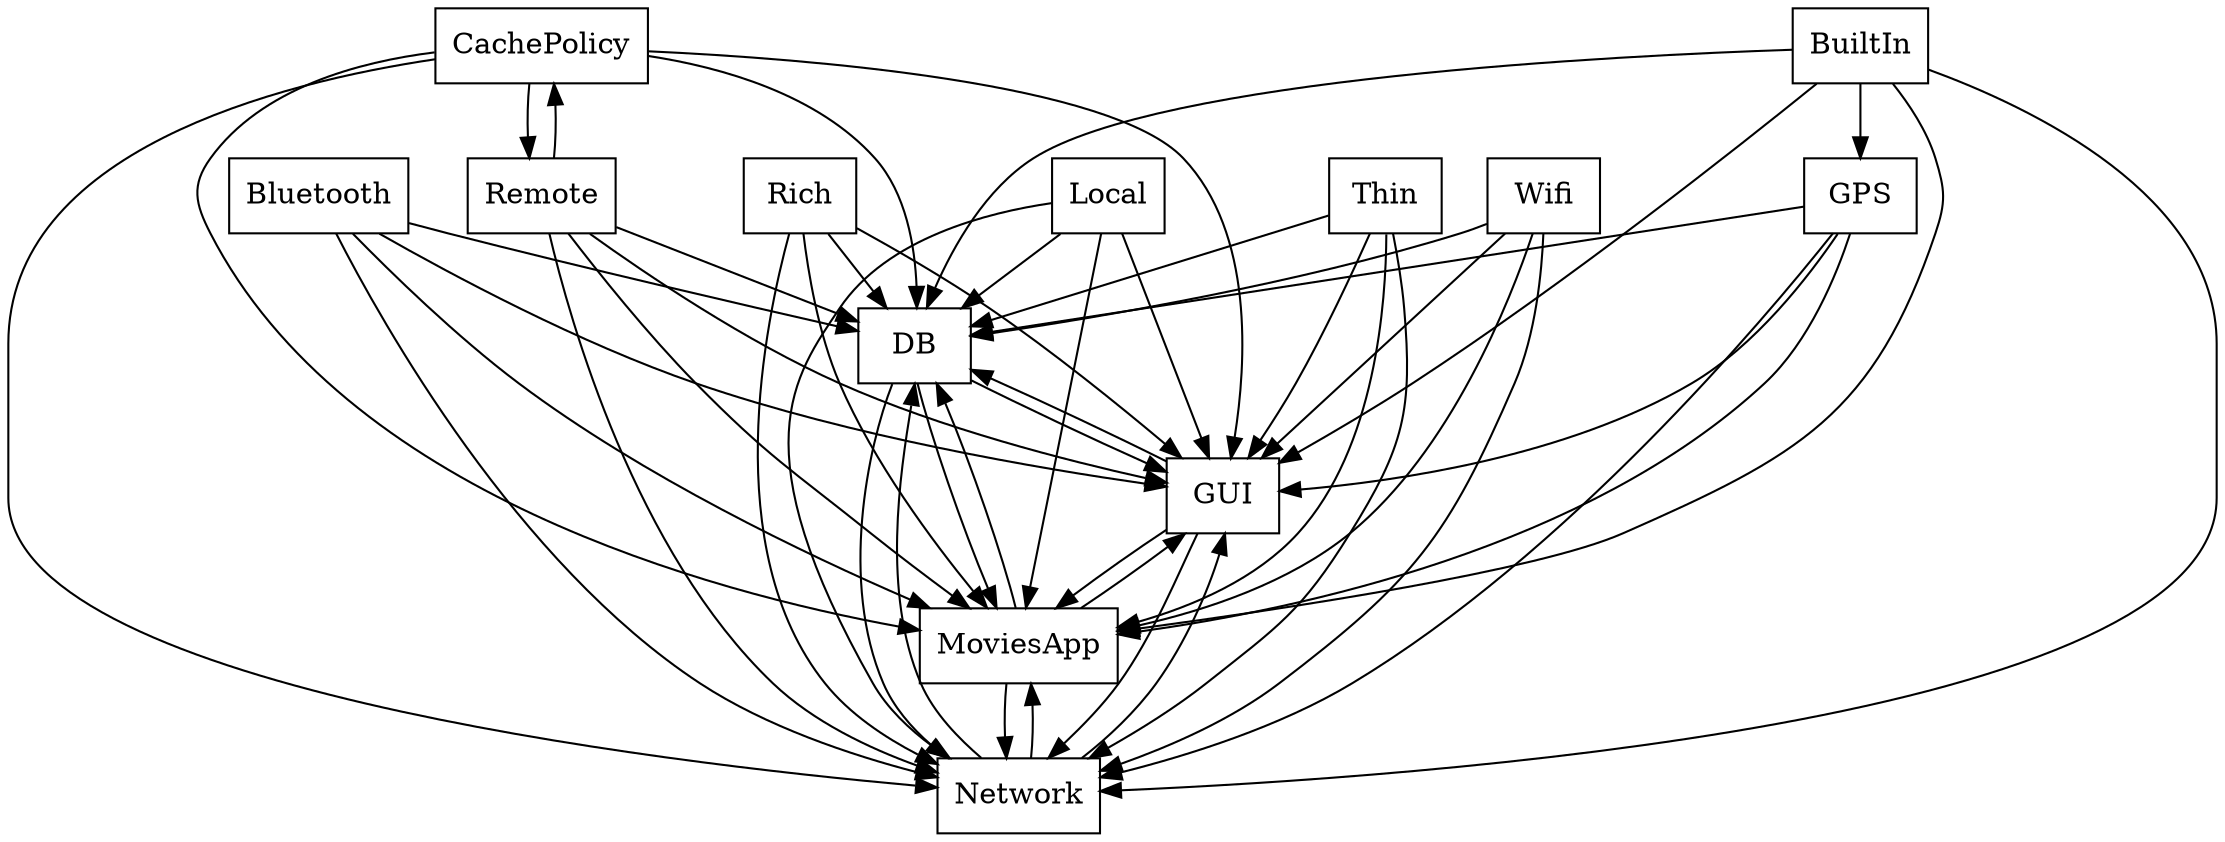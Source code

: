 digraph{
graph [rankdir=TB];
node [shape=box];
edge [arrowhead=normal];
0[label="Local",]
1[label="Bluetooth",]
2[label="Rich",]
3[label="DB",]
4[label="CachePolicy",]
5[label="Thin",]
6[label="GUI",]
7[label="Network",]
8[label="Remote",]
9[label="GPS",]
10[label="Wifi",]
11[label="MoviesApp",]
12[label="BuiltIn",]
0->3[label="",]
0->6[label="",]
0->7[label="",]
0->11[label="",]
1->3[label="",]
1->6[label="",]
1->7[label="",]
1->11[label="",]
2->3[label="",]
2->6[label="",]
2->7[label="",]
2->11[label="",]
3->6[label="",]
3->7[label="",]
3->11[label="",]
4->3[label="",]
4->6[label="",]
4->7[label="",]
4->8[label="",]
4->11[label="",]
5->3[label="",]
5->6[label="",]
5->7[label="",]
5->11[label="",]
6->3[label="",]
6->7[label="",]
6->11[label="",]
7->3[label="",]
7->6[label="",]
7->11[label="",]
8->3[label="",]
8->4[label="",]
8->6[label="",]
8->7[label="",]
8->11[label="",]
9->3[label="",]
9->6[label="",]
9->7[label="",]
9->11[label="",]
10->3[label="",]
10->6[label="",]
10->7[label="",]
10->11[label="",]
11->3[label="",]
11->6[label="",]
11->7[label="",]
12->3[label="",]
12->6[label="",]
12->7[label="",]
12->9[label="",]
12->11[label="",]
}
